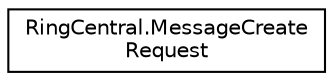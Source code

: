 digraph "Graphical Class Hierarchy"
{
 // LATEX_PDF_SIZE
  edge [fontname="Helvetica",fontsize="10",labelfontname="Helvetica",labelfontsize="10"];
  node [fontname="Helvetica",fontsize="10",shape=record];
  rankdir="LR";
  Node0 [label="RingCentral.MessageCreate\lRequest",height=0.2,width=0.4,color="black", fillcolor="white", style="filled",URL="$classRingCentral_1_1MessageCreateRequest.html",tooltip="Single individual SMS resource"];
}
